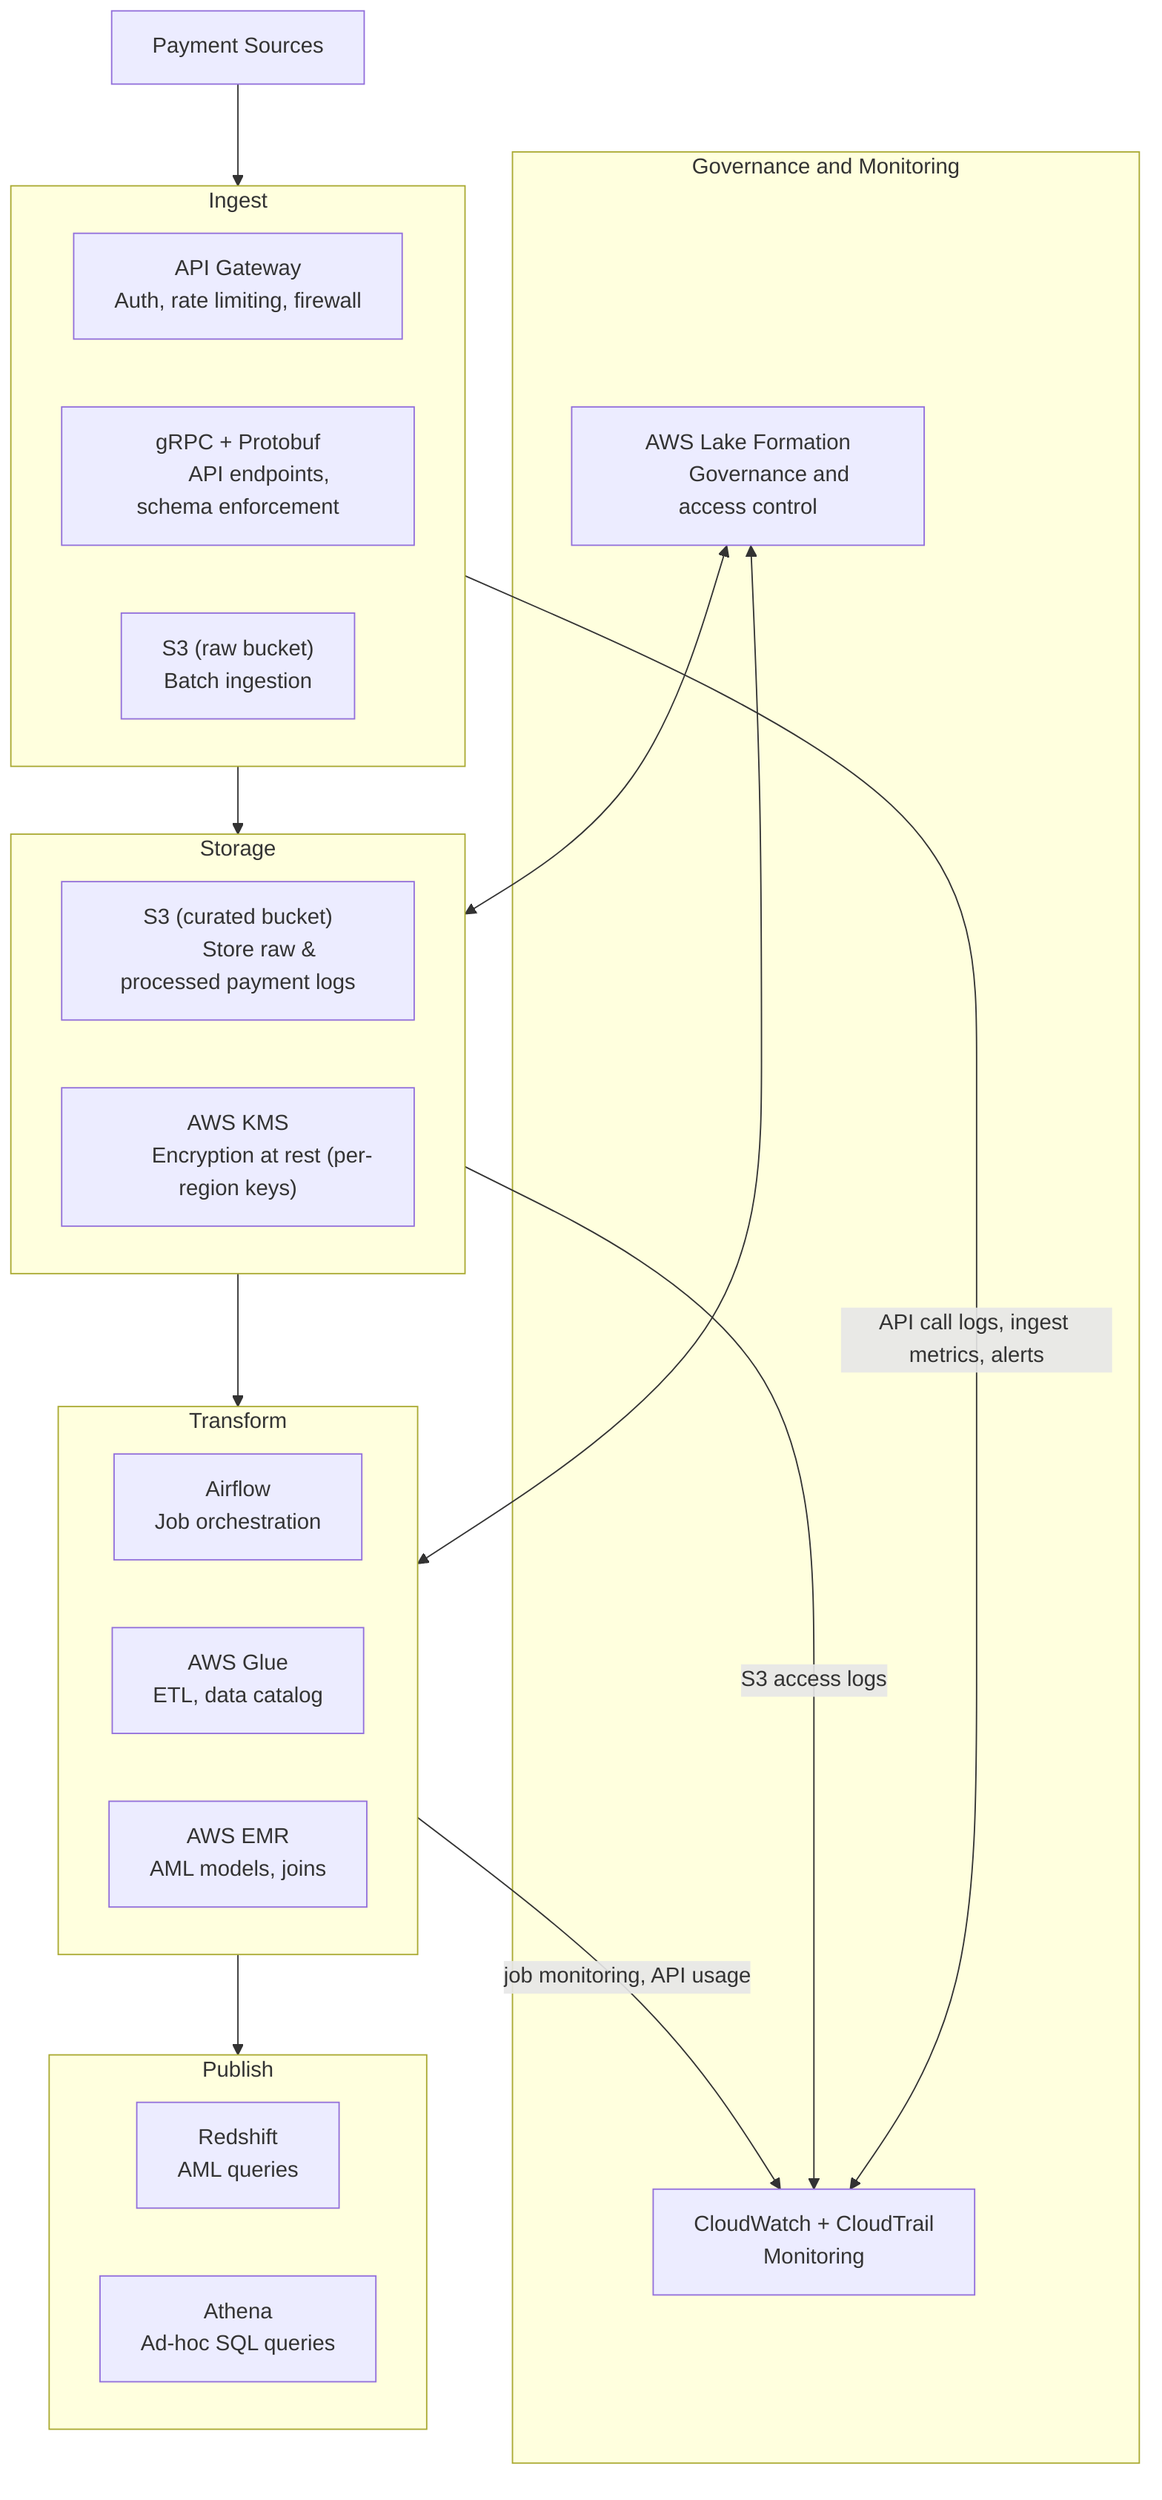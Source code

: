 ---
config:
  layout: dagre
---
flowchart TD
 subgraph subGraph0["Governance and Monitoring"]
        M["CloudWatch + CloudTrail
        Monitoring"]
        L["AWS Lake Formation
        Governance and access control"]
  end
 subgraph Publish["Publish"]
        P_rep["Redshift
        AML queries"]
        P_sql["Athena
        Ad-hoc SQL queries"]
  end
 subgraph Transform["Transform"]
        T_orch["Airflow
        Job orchestration"]
        T_proc["AWS Glue
        ETL, data catalog"]
        T_model["AWS EMR
        AML models, joins"]
  end
 subgraph Storage["Storage"]
        S_storage["S3 (curated bucket)
        Store raw & processed payment logs"]
        S_kms["AWS KMS
        Encryption at rest (per-region keys)"]
  end
 subgraph Ingest["Ingest"]
        I_gate["API Gateway
        Auth, rate limiting, firewall"]
        I_api["gRPC + Protobuf
        API endpoints, schema enforcement"]
        I_ingest["S3 (raw bucket)
        Batch ingestion"]
  end
    A["Payment Sources"] --> Ingest
    Ingest --> Storage
    Storage --> Transform
    Transform --> Publish
    Ingest -- API call logs, ingest metrics, alerts --> M
    Storage -- S3 access logs --> M
    Transform -- job monitoring, API usage --> M
    L <--> Storage & Transform